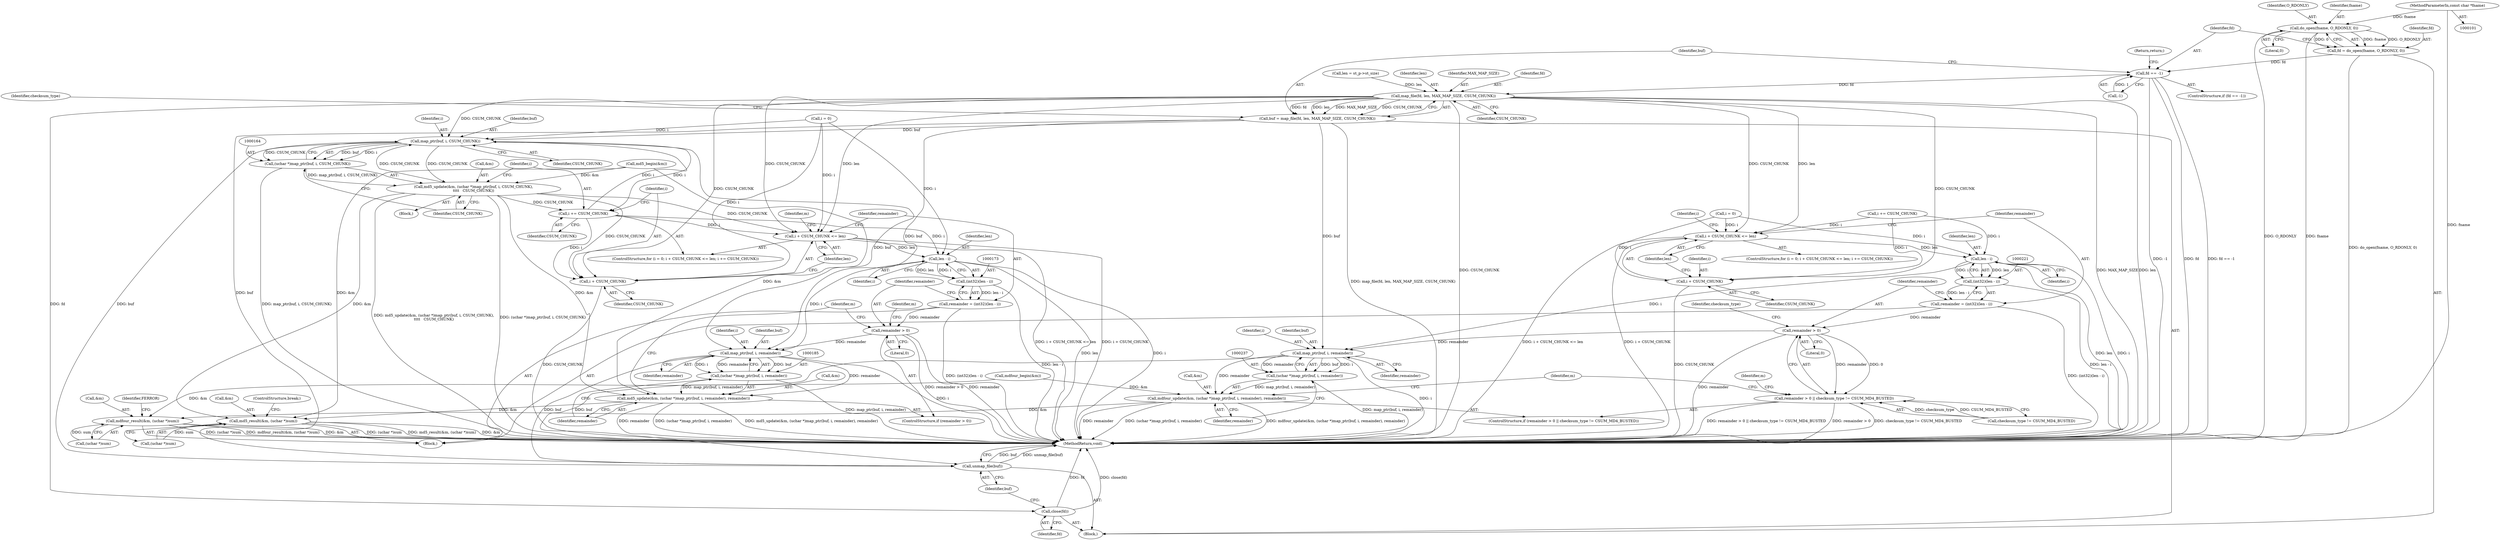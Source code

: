 digraph "0_samba_7b8a4ecd6ff9cdf4e5d3850ebf822f1e989255b3_0@API" {
"1000123" [label="(Call,do_open(fname, O_RDONLY, 0))"];
"1000102" [label="(MethodParameterIn,const char *fname)"];
"1000121" [label="(Call,fd = do_open(fname, O_RDONLY, 0))"];
"1000128" [label="(Call,fd == -1)"];
"1000135" [label="(Call,map_file(fd, len, MAX_MAP_SIZE, CSUM_CHUNK))"];
"1000133" [label="(Call,buf = map_file(fd, len, MAX_MAP_SIZE, CSUM_CHUNK))"];
"1000165" [label="(Call,map_ptr(buf, i, CSUM_CHUNK))"];
"1000156" [label="(Call,i += CSUM_CHUNK)"];
"1000151" [label="(Call,i + CSUM_CHUNK <= len)"];
"1000174" [label="(Call,len - i)"];
"1000172" [label="(Call,(int32)(len - i))"];
"1000170" [label="(Call,remainder = (int32)(len - i))"];
"1000178" [label="(Call,remainder > 0)"];
"1000186" [label="(Call,map_ptr(buf, i, remainder))"];
"1000184" [label="(Call,(uchar *)map_ptr(buf, i, remainder))"];
"1000181" [label="(Call,md5_update(&m, (uchar *)map_ptr(buf, i, remainder), remainder))"];
"1000191" [label="(Call,md5_result(&m, (uchar *)sum))"];
"1000257" [label="(Call,unmap_file(buf))"];
"1000152" [label="(Call,i + CSUM_CHUNK)"];
"1000163" [label="(Call,(uchar *)map_ptr(buf, i, CSUM_CHUNK))"];
"1000160" [label="(Call,md5_update(&m, (uchar *)map_ptr(buf, i, CSUM_CHUNK),\n\t\t\t\t   CSUM_CHUNK))"];
"1000238" [label="(Call,map_ptr(buf, i, remainder))"];
"1000236" [label="(Call,(uchar *)map_ptr(buf, i, remainder))"];
"1000233" [label="(Call,mdfour_update(&m, (uchar *)map_ptr(buf, i, remainder), remainder))"];
"1000243" [label="(Call,mdfour_result(&m, (uchar *)sum))"];
"1000209" [label="(Call,i + CSUM_CHUNK <= len)"];
"1000222" [label="(Call,len - i)"];
"1000220" [label="(Call,(int32)(len - i))"];
"1000218" [label="(Call,remainder = (int32)(len - i))"];
"1000227" [label="(Call,remainder > 0)"];
"1000226" [label="(Call,remainder > 0 || checksum_type != CSUM_MD4_BUSTED)"];
"1000210" [label="(Call,i + CSUM_CHUNK)"];
"1000255" [label="(Call,close(fd))"];
"1000135" [label="(Call,map_file(fd, len, MAX_MAP_SIZE, CSUM_CHUNK))"];
"1000219" [label="(Identifier,remainder)"];
"1000163" [label="(Call,(uchar *)map_ptr(buf, i, CSUM_CHUNK))"];
"1000156" [label="(Call,i += CSUM_CHUNK)"];
"1000191" [label="(Call,md5_result(&m, (uchar *)sum))"];
"1000245" [label="(Identifier,m)"];
"1000161" [label="(Call,&m)"];
"1000257" [label="(Call,unmap_file(buf))"];
"1000250" [label="(Identifier,FERROR)"];
"1000213" [label="(Identifier,len)"];
"1000176" [label="(Identifier,i)"];
"1000179" [label="(Identifier,remainder)"];
"1000192" [label="(Call,&m)"];
"1000125" [label="(Identifier,O_RDONLY)"];
"1000229" [label="(Literal,0)"];
"1000165" [label="(Call,map_ptr(buf, i, CSUM_CHUNK))"];
"1000154" [label="(Identifier,CSUM_CHUNK)"];
"1000134" [label="(Identifier,buf)"];
"1000239" [label="(Identifier,buf)"];
"1000230" [label="(Call,checksum_type != CSUM_MD4_BUSTED)"];
"1000172" [label="(Call,(int32)(len - i))"];
"1000222" [label="(Call,len - i)"];
"1000186" [label="(Call,map_ptr(buf, i, remainder))"];
"1000147" [label="(ControlStructure,for (i = 0; i + CSUM_CHUNK <= len; i += CSUM_CHUNK))"];
"1000183" [label="(Identifier,m)"];
"1000212" [label="(Identifier,CSUM_CHUNK)"];
"1000228" [label="(Identifier,remainder)"];
"1000123" [label="(Call,do_open(fname, O_RDONLY, 0))"];
"1000166" [label="(Identifier,buf)"];
"1000243" [label="(Call,mdfour_result(&m, (uchar *)sum))"];
"1000142" [label="(Block,)"];
"1000127" [label="(ControlStructure,if (fd == -1))"];
"1000132" [label="(Return,return;)"];
"1000177" [label="(ControlStructure,if (remainder > 0))"];
"1000148" [label="(Call,i = 0)"];
"1000211" [label="(Identifier,i)"];
"1000170" [label="(Call,remainder = (int32)(len - i))"];
"1000236" [label="(Call,(uchar *)map_ptr(buf, i, remainder))"];
"1000167" [label="(Identifier,i)"];
"1000205" [label="(ControlStructure,for (i = 0; i + CSUM_CHUNK <= len; i += CSUM_CHUNK))"];
"1000174" [label="(Call,len - i)"];
"1000184" [label="(Call,(uchar *)map_ptr(buf, i, remainder))"];
"1000190" [label="(Identifier,remainder)"];
"1000182" [label="(Call,&m)"];
"1000141" [label="(Identifier,checksum_type)"];
"1000233" [label="(Call,mdfour_update(&m, (uchar *)map_ptr(buf, i, remainder), remainder))"];
"1000151" [label="(Call,i + CSUM_CHUNK <= len)"];
"1000126" [label="(Literal,0)"];
"1000259" [label="(MethodReturn,void)"];
"1000139" [label="(Identifier,CSUM_CHUNK)"];
"1000244" [label="(Call,&m)"];
"1000235" [label="(Identifier,m)"];
"1000231" [label="(Identifier,checksum_type)"];
"1000160" [label="(Call,md5_update(&m, (uchar *)map_ptr(buf, i, CSUM_CHUNK),\n\t\t\t\t   CSUM_CHUNK))"];
"1000240" [label="(Identifier,i)"];
"1000157" [label="(Identifier,i)"];
"1000224" [label="(Identifier,i)"];
"1000138" [label="(Identifier,MAX_MAP_SIZE)"];
"1000129" [label="(Identifier,fd)"];
"1000128" [label="(Call,fd == -1)"];
"1000158" [label="(Identifier,CSUM_CHUNK)"];
"1000225" [label="(ControlStructure,if (remainder > 0 || checksum_type != CSUM_MD4_BUSTED))"];
"1000187" [label="(Identifier,buf)"];
"1000215" [label="(Identifier,i)"];
"1000122" [label="(Identifier,fd)"];
"1000130" [label="(Call,-1)"];
"1000169" [label="(Identifier,CSUM_CHUNK)"];
"1000189" [label="(Identifier,remainder)"];
"1000136" [label="(Identifier,fd)"];
"1000109" [label="(Call,len = st_p->st_size)"];
"1000209" [label="(Call,i + CSUM_CHUNK <= len)"];
"1000256" [label="(Identifier,fd)"];
"1000168" [label="(Identifier,CSUM_CHUNK)"];
"1000188" [label="(Identifier,i)"];
"1000181" [label="(Call,md5_update(&m, (uchar *)map_ptr(buf, i, remainder), remainder))"];
"1000159" [label="(Block,)"];
"1000206" [label="(Call,i = 0)"];
"1000121" [label="(Call,fd = do_open(fname, O_RDONLY, 0))"];
"1000220" [label="(Call,(int32)(len - i))"];
"1000153" [label="(Identifier,i)"];
"1000218" [label="(Call,remainder = (int32)(len - i))"];
"1000180" [label="(Literal,0)"];
"1000223" [label="(Identifier,len)"];
"1000144" [label="(Call,md5_begin(&m))"];
"1000137" [label="(Identifier,len)"];
"1000234" [label="(Call,&m)"];
"1000124" [label="(Identifier,fname)"];
"1000202" [label="(Call,mdfour_begin(&m))"];
"1000246" [label="(Call,(uchar *)sum)"];
"1000197" [label="(ControlStructure,break;)"];
"1000175" [label="(Identifier,len)"];
"1000162" [label="(Identifier,m)"];
"1000155" [label="(Identifier,len)"];
"1000194" [label="(Call,(uchar *)sum)"];
"1000214" [label="(Call,i += CSUM_CHUNK)"];
"1000242" [label="(Identifier,remainder)"];
"1000210" [label="(Call,i + CSUM_CHUNK)"];
"1000258" [label="(Identifier,buf)"];
"1000133" [label="(Call,buf = map_file(fd, len, MAX_MAP_SIZE, CSUM_CHUNK))"];
"1000102" [label="(MethodParameterIn,const char *fname)"];
"1000178" [label="(Call,remainder > 0)"];
"1000241" [label="(Identifier,remainder)"];
"1000238" [label="(Call,map_ptr(buf, i, remainder))"];
"1000227" [label="(Call,remainder > 0)"];
"1000105" [label="(Block,)"];
"1000193" [label="(Identifier,m)"];
"1000152" [label="(Call,i + CSUM_CHUNK)"];
"1000226" [label="(Call,remainder > 0 || checksum_type != CSUM_MD4_BUSTED)"];
"1000171" [label="(Identifier,remainder)"];
"1000255" [label="(Call,close(fd))"];
"1000123" -> "1000121"  [label="AST: "];
"1000123" -> "1000126"  [label="CFG: "];
"1000124" -> "1000123"  [label="AST: "];
"1000125" -> "1000123"  [label="AST: "];
"1000126" -> "1000123"  [label="AST: "];
"1000121" -> "1000123"  [label="CFG: "];
"1000123" -> "1000259"  [label="DDG: O_RDONLY"];
"1000123" -> "1000259"  [label="DDG: fname"];
"1000123" -> "1000121"  [label="DDG: fname"];
"1000123" -> "1000121"  [label="DDG: O_RDONLY"];
"1000123" -> "1000121"  [label="DDG: 0"];
"1000102" -> "1000123"  [label="DDG: fname"];
"1000102" -> "1000101"  [label="AST: "];
"1000102" -> "1000259"  [label="DDG: fname"];
"1000121" -> "1000105"  [label="AST: "];
"1000122" -> "1000121"  [label="AST: "];
"1000129" -> "1000121"  [label="CFG: "];
"1000121" -> "1000259"  [label="DDG: do_open(fname, O_RDONLY, 0)"];
"1000121" -> "1000128"  [label="DDG: fd"];
"1000128" -> "1000127"  [label="AST: "];
"1000128" -> "1000130"  [label="CFG: "];
"1000129" -> "1000128"  [label="AST: "];
"1000130" -> "1000128"  [label="AST: "];
"1000132" -> "1000128"  [label="CFG: "];
"1000134" -> "1000128"  [label="CFG: "];
"1000128" -> "1000259"  [label="DDG: -1"];
"1000128" -> "1000259"  [label="DDG: fd"];
"1000128" -> "1000259"  [label="DDG: fd == -1"];
"1000130" -> "1000128"  [label="DDG: 1"];
"1000128" -> "1000135"  [label="DDG: fd"];
"1000135" -> "1000133"  [label="AST: "];
"1000135" -> "1000139"  [label="CFG: "];
"1000136" -> "1000135"  [label="AST: "];
"1000137" -> "1000135"  [label="AST: "];
"1000138" -> "1000135"  [label="AST: "];
"1000139" -> "1000135"  [label="AST: "];
"1000133" -> "1000135"  [label="CFG: "];
"1000135" -> "1000259"  [label="DDG: CSUM_CHUNK"];
"1000135" -> "1000259"  [label="DDG: MAX_MAP_SIZE"];
"1000135" -> "1000259"  [label="DDG: len"];
"1000135" -> "1000133"  [label="DDG: fd"];
"1000135" -> "1000133"  [label="DDG: len"];
"1000135" -> "1000133"  [label="DDG: MAX_MAP_SIZE"];
"1000135" -> "1000133"  [label="DDG: CSUM_CHUNK"];
"1000109" -> "1000135"  [label="DDG: len"];
"1000135" -> "1000151"  [label="DDG: CSUM_CHUNK"];
"1000135" -> "1000151"  [label="DDG: len"];
"1000135" -> "1000152"  [label="DDG: CSUM_CHUNK"];
"1000135" -> "1000165"  [label="DDG: CSUM_CHUNK"];
"1000135" -> "1000209"  [label="DDG: CSUM_CHUNK"];
"1000135" -> "1000209"  [label="DDG: len"];
"1000135" -> "1000210"  [label="DDG: CSUM_CHUNK"];
"1000135" -> "1000255"  [label="DDG: fd"];
"1000133" -> "1000105"  [label="AST: "];
"1000134" -> "1000133"  [label="AST: "];
"1000141" -> "1000133"  [label="CFG: "];
"1000133" -> "1000259"  [label="DDG: map_file(fd, len, MAX_MAP_SIZE, CSUM_CHUNK)"];
"1000133" -> "1000165"  [label="DDG: buf"];
"1000133" -> "1000186"  [label="DDG: buf"];
"1000133" -> "1000238"  [label="DDG: buf"];
"1000133" -> "1000257"  [label="DDG: buf"];
"1000165" -> "1000163"  [label="AST: "];
"1000165" -> "1000168"  [label="CFG: "];
"1000166" -> "1000165"  [label="AST: "];
"1000167" -> "1000165"  [label="AST: "];
"1000168" -> "1000165"  [label="AST: "];
"1000163" -> "1000165"  [label="CFG: "];
"1000165" -> "1000156"  [label="DDG: i"];
"1000165" -> "1000163"  [label="DDG: buf"];
"1000165" -> "1000163"  [label="DDG: i"];
"1000165" -> "1000163"  [label="DDG: CSUM_CHUNK"];
"1000156" -> "1000165"  [label="DDG: i"];
"1000148" -> "1000165"  [label="DDG: i"];
"1000160" -> "1000165"  [label="DDG: CSUM_CHUNK"];
"1000165" -> "1000160"  [label="DDG: CSUM_CHUNK"];
"1000165" -> "1000186"  [label="DDG: buf"];
"1000165" -> "1000257"  [label="DDG: buf"];
"1000156" -> "1000147"  [label="AST: "];
"1000156" -> "1000158"  [label="CFG: "];
"1000157" -> "1000156"  [label="AST: "];
"1000158" -> "1000156"  [label="AST: "];
"1000153" -> "1000156"  [label="CFG: "];
"1000156" -> "1000151"  [label="DDG: i"];
"1000156" -> "1000152"  [label="DDG: i"];
"1000160" -> "1000156"  [label="DDG: CSUM_CHUNK"];
"1000156" -> "1000174"  [label="DDG: i"];
"1000151" -> "1000147"  [label="AST: "];
"1000151" -> "1000155"  [label="CFG: "];
"1000152" -> "1000151"  [label="AST: "];
"1000155" -> "1000151"  [label="AST: "];
"1000162" -> "1000151"  [label="CFG: "];
"1000171" -> "1000151"  [label="CFG: "];
"1000151" -> "1000259"  [label="DDG: i + CSUM_CHUNK <= len"];
"1000151" -> "1000259"  [label="DDG: i + CSUM_CHUNK"];
"1000148" -> "1000151"  [label="DDG: i"];
"1000160" -> "1000151"  [label="DDG: CSUM_CHUNK"];
"1000151" -> "1000174"  [label="DDG: len"];
"1000174" -> "1000172"  [label="AST: "];
"1000174" -> "1000176"  [label="CFG: "];
"1000175" -> "1000174"  [label="AST: "];
"1000176" -> "1000174"  [label="AST: "];
"1000172" -> "1000174"  [label="CFG: "];
"1000174" -> "1000259"  [label="DDG: i"];
"1000174" -> "1000259"  [label="DDG: len"];
"1000174" -> "1000172"  [label="DDG: len"];
"1000174" -> "1000172"  [label="DDG: i"];
"1000148" -> "1000174"  [label="DDG: i"];
"1000174" -> "1000186"  [label="DDG: i"];
"1000172" -> "1000170"  [label="AST: "];
"1000173" -> "1000172"  [label="AST: "];
"1000170" -> "1000172"  [label="CFG: "];
"1000172" -> "1000259"  [label="DDG: len - i"];
"1000172" -> "1000170"  [label="DDG: len - i"];
"1000170" -> "1000142"  [label="AST: "];
"1000171" -> "1000170"  [label="AST: "];
"1000179" -> "1000170"  [label="CFG: "];
"1000170" -> "1000259"  [label="DDG: (int32)(len - i)"];
"1000170" -> "1000178"  [label="DDG: remainder"];
"1000178" -> "1000177"  [label="AST: "];
"1000178" -> "1000180"  [label="CFG: "];
"1000179" -> "1000178"  [label="AST: "];
"1000180" -> "1000178"  [label="AST: "];
"1000183" -> "1000178"  [label="CFG: "];
"1000193" -> "1000178"  [label="CFG: "];
"1000178" -> "1000259"  [label="DDG: remainder > 0"];
"1000178" -> "1000259"  [label="DDG: remainder"];
"1000178" -> "1000186"  [label="DDG: remainder"];
"1000186" -> "1000184"  [label="AST: "];
"1000186" -> "1000189"  [label="CFG: "];
"1000187" -> "1000186"  [label="AST: "];
"1000188" -> "1000186"  [label="AST: "];
"1000189" -> "1000186"  [label="AST: "];
"1000184" -> "1000186"  [label="CFG: "];
"1000186" -> "1000259"  [label="DDG: i"];
"1000186" -> "1000184"  [label="DDG: buf"];
"1000186" -> "1000184"  [label="DDG: i"];
"1000186" -> "1000184"  [label="DDG: remainder"];
"1000186" -> "1000181"  [label="DDG: remainder"];
"1000186" -> "1000257"  [label="DDG: buf"];
"1000184" -> "1000181"  [label="AST: "];
"1000185" -> "1000184"  [label="AST: "];
"1000190" -> "1000184"  [label="CFG: "];
"1000184" -> "1000259"  [label="DDG: map_ptr(buf, i, remainder)"];
"1000184" -> "1000181"  [label="DDG: map_ptr(buf, i, remainder)"];
"1000181" -> "1000177"  [label="AST: "];
"1000181" -> "1000190"  [label="CFG: "];
"1000182" -> "1000181"  [label="AST: "];
"1000190" -> "1000181"  [label="AST: "];
"1000193" -> "1000181"  [label="CFG: "];
"1000181" -> "1000259"  [label="DDG: md5_update(&m, (uchar *)map_ptr(buf, i, remainder), remainder)"];
"1000181" -> "1000259"  [label="DDG: remainder"];
"1000181" -> "1000259"  [label="DDG: (uchar *)map_ptr(buf, i, remainder)"];
"1000144" -> "1000181"  [label="DDG: &m"];
"1000160" -> "1000181"  [label="DDG: &m"];
"1000181" -> "1000191"  [label="DDG: &m"];
"1000191" -> "1000142"  [label="AST: "];
"1000191" -> "1000194"  [label="CFG: "];
"1000192" -> "1000191"  [label="AST: "];
"1000194" -> "1000191"  [label="AST: "];
"1000197" -> "1000191"  [label="CFG: "];
"1000191" -> "1000259"  [label="DDG: (uchar *)sum"];
"1000191" -> "1000259"  [label="DDG: md5_result(&m, (uchar *)sum)"];
"1000191" -> "1000259"  [label="DDG: &m"];
"1000144" -> "1000191"  [label="DDG: &m"];
"1000160" -> "1000191"  [label="DDG: &m"];
"1000194" -> "1000191"  [label="DDG: sum"];
"1000257" -> "1000105"  [label="AST: "];
"1000257" -> "1000258"  [label="CFG: "];
"1000258" -> "1000257"  [label="AST: "];
"1000259" -> "1000257"  [label="CFG: "];
"1000257" -> "1000259"  [label="DDG: buf"];
"1000257" -> "1000259"  [label="DDG: unmap_file(buf)"];
"1000238" -> "1000257"  [label="DDG: buf"];
"1000152" -> "1000154"  [label="CFG: "];
"1000153" -> "1000152"  [label="AST: "];
"1000154" -> "1000152"  [label="AST: "];
"1000155" -> "1000152"  [label="CFG: "];
"1000152" -> "1000259"  [label="DDG: CSUM_CHUNK"];
"1000148" -> "1000152"  [label="DDG: i"];
"1000160" -> "1000152"  [label="DDG: CSUM_CHUNK"];
"1000163" -> "1000160"  [label="AST: "];
"1000164" -> "1000163"  [label="AST: "];
"1000169" -> "1000163"  [label="CFG: "];
"1000163" -> "1000259"  [label="DDG: map_ptr(buf, i, CSUM_CHUNK)"];
"1000163" -> "1000160"  [label="DDG: map_ptr(buf, i, CSUM_CHUNK)"];
"1000160" -> "1000159"  [label="AST: "];
"1000160" -> "1000169"  [label="CFG: "];
"1000161" -> "1000160"  [label="AST: "];
"1000169" -> "1000160"  [label="AST: "];
"1000157" -> "1000160"  [label="CFG: "];
"1000160" -> "1000259"  [label="DDG: md5_update(&m, (uchar *)map_ptr(buf, i, CSUM_CHUNK),\n\t\t\t\t   CSUM_CHUNK)"];
"1000160" -> "1000259"  [label="DDG: (uchar *)map_ptr(buf, i, CSUM_CHUNK)"];
"1000144" -> "1000160"  [label="DDG: &m"];
"1000238" -> "1000236"  [label="AST: "];
"1000238" -> "1000241"  [label="CFG: "];
"1000239" -> "1000238"  [label="AST: "];
"1000240" -> "1000238"  [label="AST: "];
"1000241" -> "1000238"  [label="AST: "];
"1000236" -> "1000238"  [label="CFG: "];
"1000238" -> "1000259"  [label="DDG: i"];
"1000238" -> "1000236"  [label="DDG: buf"];
"1000238" -> "1000236"  [label="DDG: i"];
"1000238" -> "1000236"  [label="DDG: remainder"];
"1000222" -> "1000238"  [label="DDG: i"];
"1000227" -> "1000238"  [label="DDG: remainder"];
"1000238" -> "1000233"  [label="DDG: remainder"];
"1000236" -> "1000233"  [label="AST: "];
"1000237" -> "1000236"  [label="AST: "];
"1000242" -> "1000236"  [label="CFG: "];
"1000236" -> "1000259"  [label="DDG: map_ptr(buf, i, remainder)"];
"1000236" -> "1000233"  [label="DDG: map_ptr(buf, i, remainder)"];
"1000233" -> "1000225"  [label="AST: "];
"1000233" -> "1000242"  [label="CFG: "];
"1000234" -> "1000233"  [label="AST: "];
"1000242" -> "1000233"  [label="AST: "];
"1000245" -> "1000233"  [label="CFG: "];
"1000233" -> "1000259"  [label="DDG: (uchar *)map_ptr(buf, i, remainder)"];
"1000233" -> "1000259"  [label="DDG: mdfour_update(&m, (uchar *)map_ptr(buf, i, remainder), remainder)"];
"1000233" -> "1000259"  [label="DDG: remainder"];
"1000202" -> "1000233"  [label="DDG: &m"];
"1000233" -> "1000243"  [label="DDG: &m"];
"1000243" -> "1000142"  [label="AST: "];
"1000243" -> "1000246"  [label="CFG: "];
"1000244" -> "1000243"  [label="AST: "];
"1000246" -> "1000243"  [label="AST: "];
"1000250" -> "1000243"  [label="CFG: "];
"1000243" -> "1000259"  [label="DDG: &m"];
"1000243" -> "1000259"  [label="DDG: (uchar *)sum"];
"1000243" -> "1000259"  [label="DDG: mdfour_result(&m, (uchar *)sum)"];
"1000202" -> "1000243"  [label="DDG: &m"];
"1000246" -> "1000243"  [label="DDG: sum"];
"1000209" -> "1000205"  [label="AST: "];
"1000209" -> "1000213"  [label="CFG: "];
"1000210" -> "1000209"  [label="AST: "];
"1000213" -> "1000209"  [label="AST: "];
"1000215" -> "1000209"  [label="CFG: "];
"1000219" -> "1000209"  [label="CFG: "];
"1000209" -> "1000259"  [label="DDG: i + CSUM_CHUNK <= len"];
"1000209" -> "1000259"  [label="DDG: i + CSUM_CHUNK"];
"1000206" -> "1000209"  [label="DDG: i"];
"1000214" -> "1000209"  [label="DDG: i"];
"1000209" -> "1000222"  [label="DDG: len"];
"1000222" -> "1000220"  [label="AST: "];
"1000222" -> "1000224"  [label="CFG: "];
"1000223" -> "1000222"  [label="AST: "];
"1000224" -> "1000222"  [label="AST: "];
"1000220" -> "1000222"  [label="CFG: "];
"1000222" -> "1000259"  [label="DDG: len"];
"1000222" -> "1000259"  [label="DDG: i"];
"1000222" -> "1000220"  [label="DDG: len"];
"1000222" -> "1000220"  [label="DDG: i"];
"1000206" -> "1000222"  [label="DDG: i"];
"1000214" -> "1000222"  [label="DDG: i"];
"1000220" -> "1000218"  [label="AST: "];
"1000221" -> "1000220"  [label="AST: "];
"1000218" -> "1000220"  [label="CFG: "];
"1000220" -> "1000259"  [label="DDG: len - i"];
"1000220" -> "1000218"  [label="DDG: len - i"];
"1000218" -> "1000142"  [label="AST: "];
"1000219" -> "1000218"  [label="AST: "];
"1000228" -> "1000218"  [label="CFG: "];
"1000218" -> "1000259"  [label="DDG: (int32)(len - i)"];
"1000218" -> "1000227"  [label="DDG: remainder"];
"1000227" -> "1000226"  [label="AST: "];
"1000227" -> "1000229"  [label="CFG: "];
"1000228" -> "1000227"  [label="AST: "];
"1000229" -> "1000227"  [label="AST: "];
"1000231" -> "1000227"  [label="CFG: "];
"1000226" -> "1000227"  [label="CFG: "];
"1000227" -> "1000259"  [label="DDG: remainder"];
"1000227" -> "1000226"  [label="DDG: remainder"];
"1000227" -> "1000226"  [label="DDG: 0"];
"1000226" -> "1000225"  [label="AST: "];
"1000226" -> "1000230"  [label="CFG: "];
"1000230" -> "1000226"  [label="AST: "];
"1000235" -> "1000226"  [label="CFG: "];
"1000245" -> "1000226"  [label="CFG: "];
"1000226" -> "1000259"  [label="DDG: remainder > 0 || checksum_type != CSUM_MD4_BUSTED"];
"1000226" -> "1000259"  [label="DDG: remainder > 0"];
"1000226" -> "1000259"  [label="DDG: checksum_type != CSUM_MD4_BUSTED"];
"1000230" -> "1000226"  [label="DDG: checksum_type"];
"1000230" -> "1000226"  [label="DDG: CSUM_MD4_BUSTED"];
"1000210" -> "1000212"  [label="CFG: "];
"1000211" -> "1000210"  [label="AST: "];
"1000212" -> "1000210"  [label="AST: "];
"1000213" -> "1000210"  [label="CFG: "];
"1000210" -> "1000259"  [label="DDG: CSUM_CHUNK"];
"1000206" -> "1000210"  [label="DDG: i"];
"1000214" -> "1000210"  [label="DDG: i"];
"1000255" -> "1000105"  [label="AST: "];
"1000255" -> "1000256"  [label="CFG: "];
"1000256" -> "1000255"  [label="AST: "];
"1000258" -> "1000255"  [label="CFG: "];
"1000255" -> "1000259"  [label="DDG: fd"];
"1000255" -> "1000259"  [label="DDG: close(fd)"];
}
